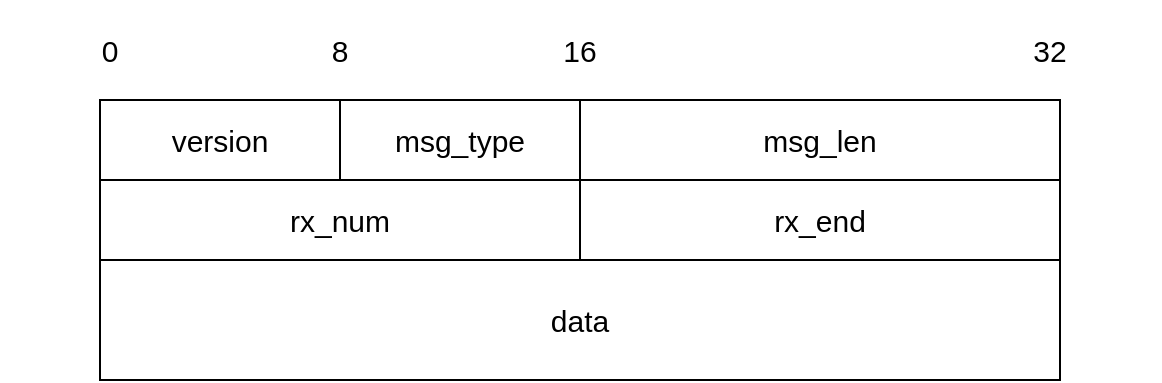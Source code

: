 <mxfile version="21.7.1" type="github">
  <diagram name="第 1 页" id="xoX98izYL95ySu7P4GVX">
    <mxGraphModel dx="2358" dy="1338" grid="1" gridSize="10" guides="1" tooltips="1" connect="1" arrows="1" fold="1" page="1" pageScale="1" pageWidth="827" pageHeight="1169" math="0" shadow="0">
      <root>
        <mxCell id="0" />
        <mxCell id="1" parent="0" />
        <mxCell id="Z2o77yhwc-H93JAk-5GT-11" value="&lt;span style=&quot;font-size: 15px;&quot;&gt;32&lt;/span&gt;" style="rounded=0;whiteSpace=wrap;html=1;strokeColor=none;" parent="1" vertex="1">
          <mxGeometry x="620" y="150" width="110" height="50" as="geometry" />
        </mxCell>
        <mxCell id="Z2o77yhwc-H93JAk-5GT-10" value="&lt;span style=&quot;font-size: 15px;&quot;&gt;16&lt;/span&gt;" style="rounded=0;whiteSpace=wrap;html=1;strokeColor=none;" parent="1" vertex="1">
          <mxGeometry x="385" y="150" width="110" height="50" as="geometry" />
        </mxCell>
        <mxCell id="Z2o77yhwc-H93JAk-5GT-12" value="&lt;span style=&quot;font-size: 15px;&quot;&gt;8&lt;/span&gt;" style="rounded=0;whiteSpace=wrap;html=1;strokeColor=none;" parent="1" vertex="1">
          <mxGeometry x="265" y="150" width="110" height="50" as="geometry" />
        </mxCell>
        <mxCell id="Z2o77yhwc-H93JAk-5GT-9" value="&lt;font style=&quot;font-size: 15px;&quot;&gt;0&lt;/font&gt;" style="rounded=0;whiteSpace=wrap;html=1;strokeColor=none;" parent="1" vertex="1">
          <mxGeometry x="150" y="150" width="110" height="50" as="geometry" />
        </mxCell>
        <mxCell id="Z2o77yhwc-H93JAk-5GT-1" value="&lt;font style=&quot;font-size: 15px;&quot;&gt;version&lt;/font&gt;" style="rounded=0;whiteSpace=wrap;html=1;" parent="1" vertex="1">
          <mxGeometry x="200" y="200" width="120" height="40" as="geometry" />
        </mxCell>
        <mxCell id="Z2o77yhwc-H93JAk-5GT-2" value="&lt;font style=&quot;font-size: 15px;&quot;&gt;msg_type&lt;/font&gt;" style="rounded=0;whiteSpace=wrap;html=1;" parent="1" vertex="1">
          <mxGeometry x="320" y="200" width="120" height="40" as="geometry" />
        </mxCell>
        <mxCell id="Z2o77yhwc-H93JAk-5GT-3" value="&lt;font style=&quot;font-size: 15px;&quot;&gt;msg_len&lt;/font&gt;" style="rounded=0;whiteSpace=wrap;html=1;" parent="1" vertex="1">
          <mxGeometry x="440" y="200" width="240" height="40" as="geometry" />
        </mxCell>
        <mxCell id="Z2o77yhwc-H93JAk-5GT-4" value="&lt;font style=&quot;font-size: 15px;&quot;&gt;rx_num&lt;/font&gt;" style="rounded=0;whiteSpace=wrap;html=1;" parent="1" vertex="1">
          <mxGeometry x="200" y="240" width="240" height="40" as="geometry" />
        </mxCell>
        <mxCell id="Z2o77yhwc-H93JAk-5GT-5" value="&lt;font style=&quot;font-size: 15px;&quot;&gt;rx_end&lt;/font&gt;" style="rounded=0;whiteSpace=wrap;html=1;" parent="1" vertex="1">
          <mxGeometry x="440" y="240" width="240" height="40" as="geometry" />
        </mxCell>
        <mxCell id="Z2o77yhwc-H93JAk-5GT-6" value="&lt;font style=&quot;font-size: 15px;&quot;&gt;data&lt;/font&gt;" style="rounded=0;whiteSpace=wrap;html=1;" parent="1" vertex="1">
          <mxGeometry x="200" y="280" width="480" height="60" as="geometry" />
        </mxCell>
      </root>
    </mxGraphModel>
  </diagram>
</mxfile>
